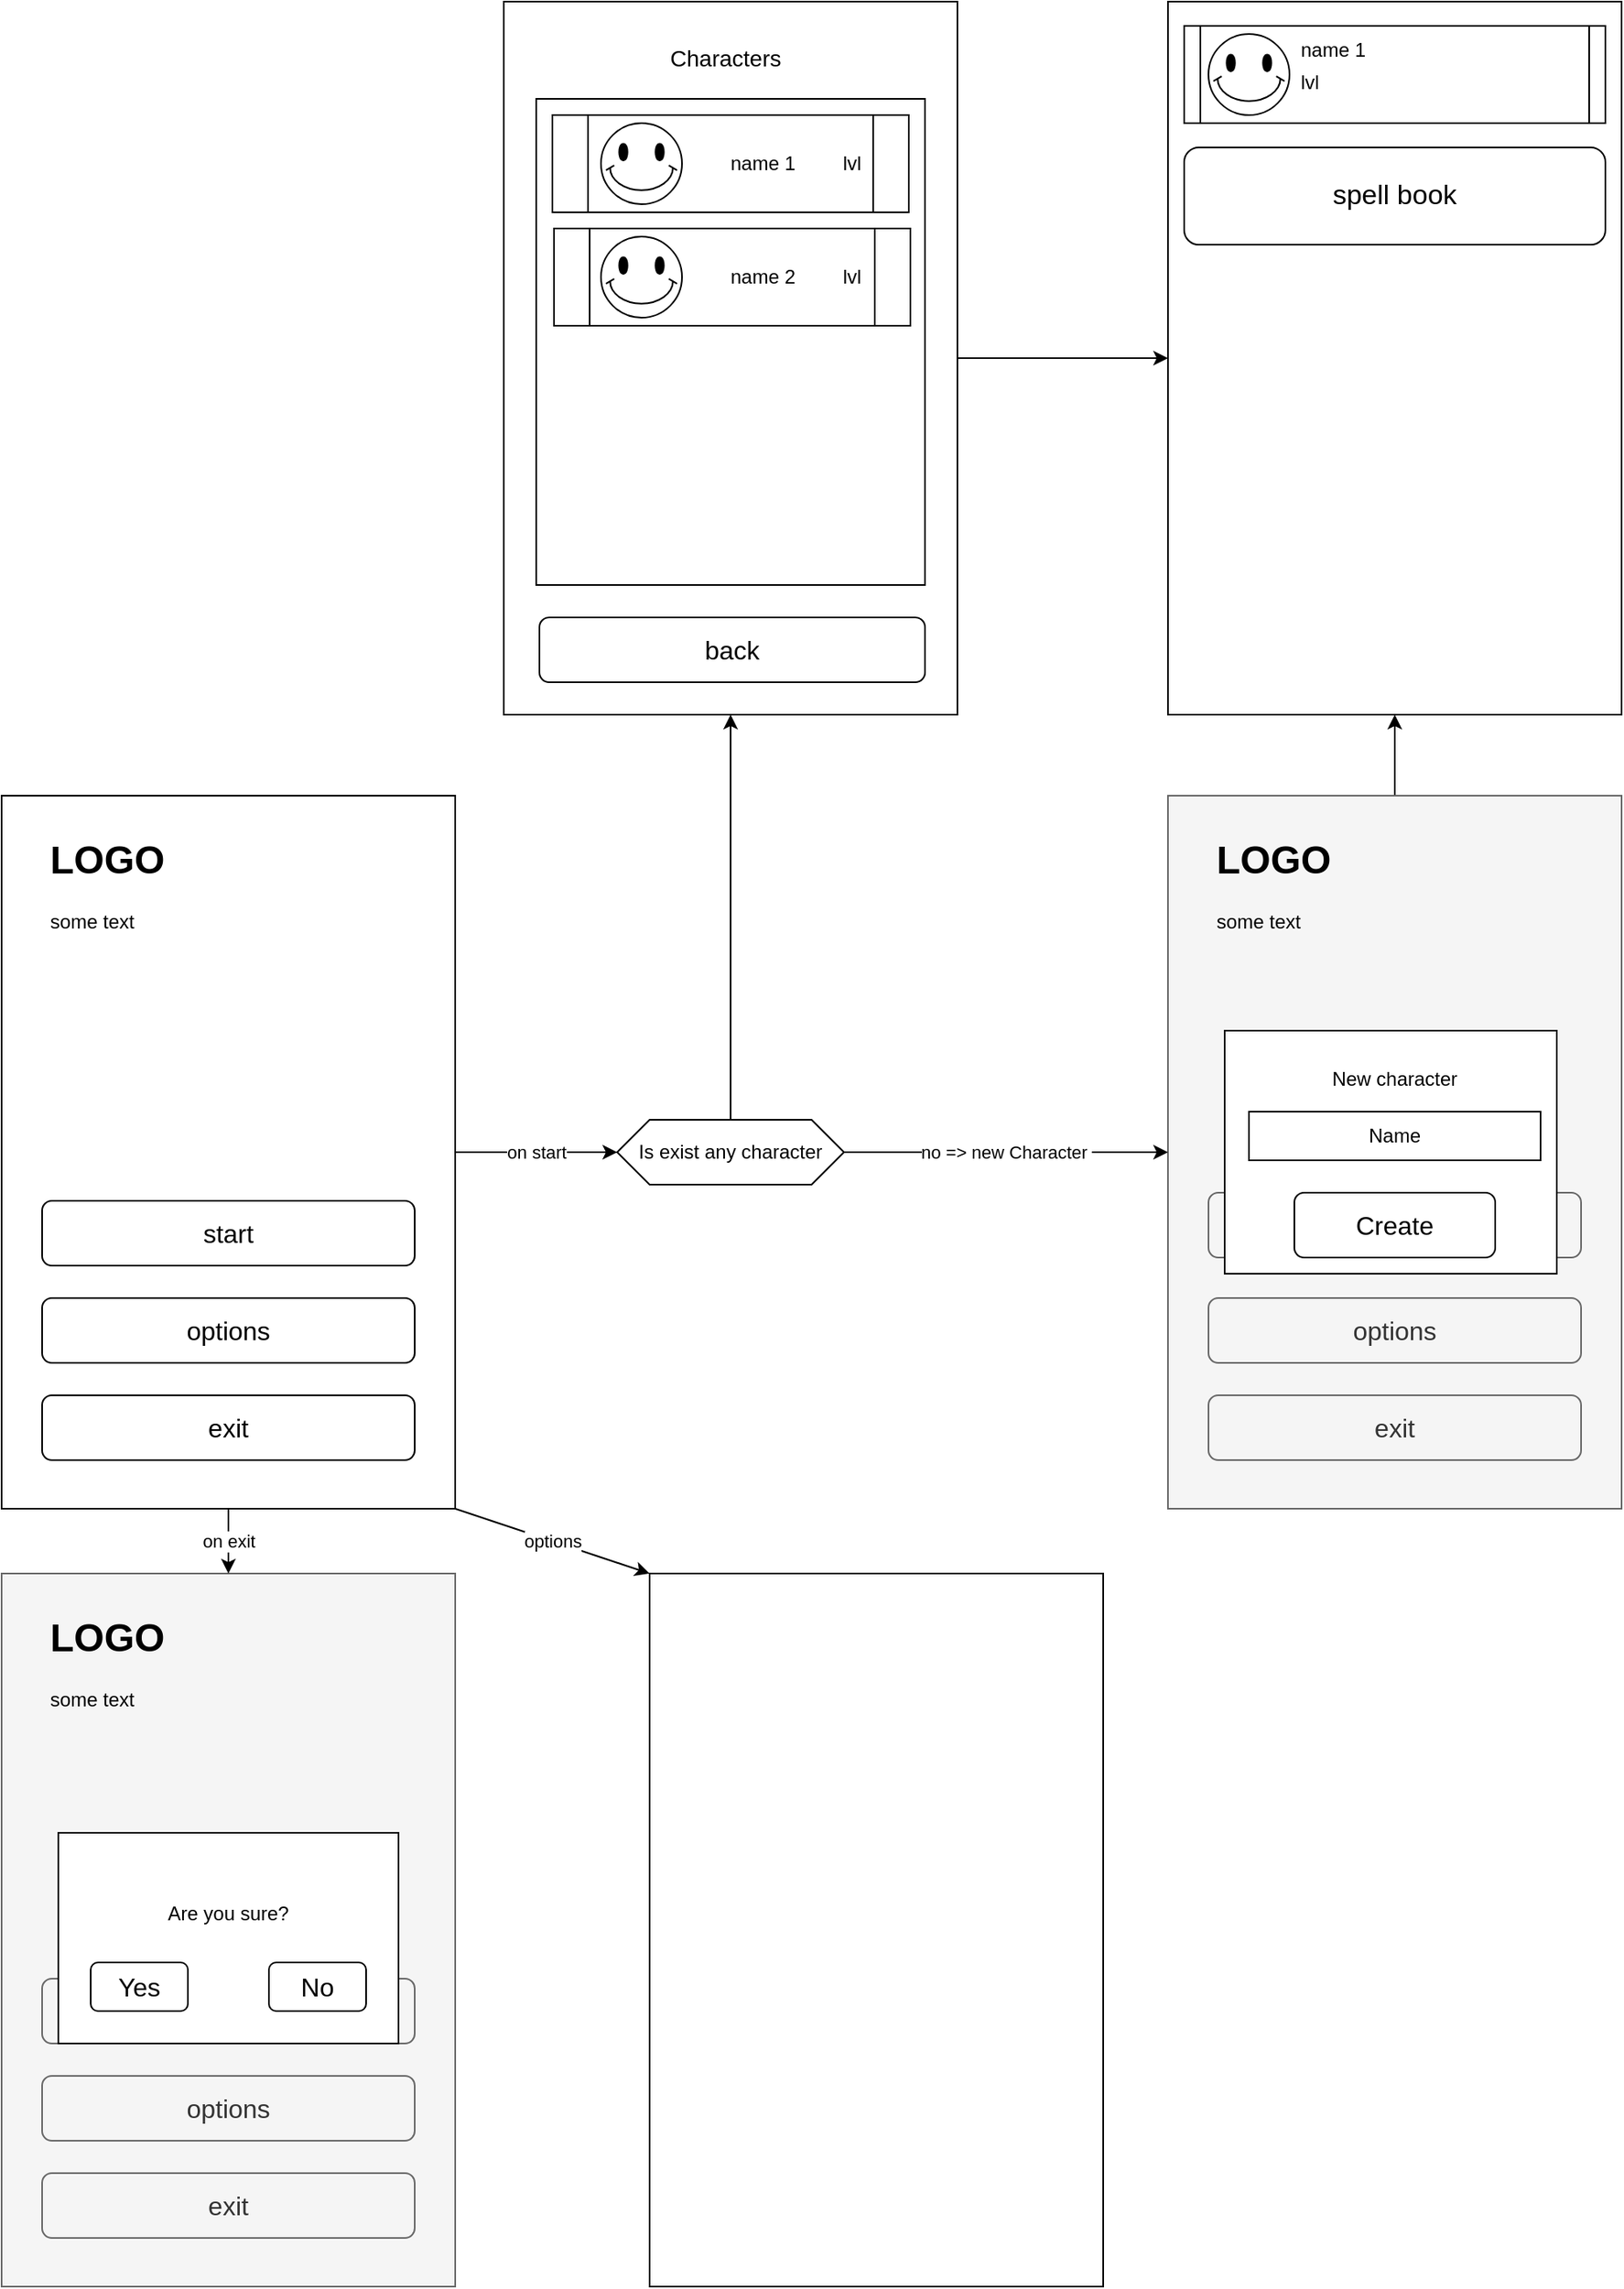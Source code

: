 <mxfile version="13.7.9" type="github">
  <diagram id="aBniZHlXKUAYQsy9Y0dU" name="Page-1">
    <mxGraphModel dx="1142" dy="1903" grid="1" gridSize="10" guides="1" tooltips="1" connect="1" arrows="1" fold="1" page="1" pageScale="1" pageWidth="827" pageHeight="1169" math="0" shadow="0">
      <root>
        <mxCell id="0" />
        <mxCell id="1" parent="0" />
        <mxCell id="r5Q07ow4xROfVBouFqMC-16" value="options" style="rounded=0;orthogonalLoop=1;jettySize=auto;html=1;exitX=1;exitY=1;exitDx=0;exitDy=0;entryX=0;entryY=0;entryDx=0;entryDy=0;" parent="1" source="r5Q07ow4xROfVBouFqMC-1" target="r5Q07ow4xROfVBouFqMC-17" edge="1">
          <mxGeometry relative="1" as="geometry">
            <mxPoint x="420" y="540" as="targetPoint" />
          </mxGeometry>
        </mxCell>
        <mxCell id="r5Q07ow4xROfVBouFqMC-1" value="" style="rounded=0;whiteSpace=wrap;html=1;" parent="1" vertex="1">
          <mxGeometry x="40" y="40" width="280" height="440" as="geometry" />
        </mxCell>
        <mxCell id="r5Q07ow4xROfVBouFqMC-2" value="start" style="rounded=1;whiteSpace=wrap;html=1;fontSize=16;" parent="1" vertex="1">
          <mxGeometry x="65" y="290" width="230" height="40" as="geometry" />
        </mxCell>
        <mxCell id="r5Q07ow4xROfVBouFqMC-3" value="options" style="rounded=1;whiteSpace=wrap;html=1;fontSize=16;" parent="1" vertex="1">
          <mxGeometry x="65" y="350" width="230" height="40" as="geometry" />
        </mxCell>
        <mxCell id="r5Q07ow4xROfVBouFqMC-4" value="exit" style="rounded=1;whiteSpace=wrap;html=1;fontSize=16;" parent="1" vertex="1">
          <mxGeometry x="65" y="410" width="230" height="40" as="geometry" />
        </mxCell>
        <mxCell id="r5Q07ow4xROfVBouFqMC-7" value="&lt;h1&gt;LOGO&lt;/h1&gt;&lt;div&gt;some text&lt;/div&gt;" style="text;html=1;strokeColor=none;fillColor=none;spacing=5;spacingTop=-20;whiteSpace=wrap;overflow=hidden;rounded=0;align=left;" parent="1" vertex="1">
          <mxGeometry x="65" y="60" width="225" height="150" as="geometry" />
        </mxCell>
        <mxCell id="r5Q07ow4xROfVBouFqMC-8" value="" style="rounded=0;whiteSpace=wrap;html=1;fillColor=#f5f5f5;strokeColor=#666666;fontColor=#333333;" parent="1" vertex="1">
          <mxGeometry x="40" y="520" width="280" height="440" as="geometry" />
        </mxCell>
        <mxCell id="r5Q07ow4xROfVBouFqMC-9" value="start" style="rounded=1;whiteSpace=wrap;html=1;fillColor=#f5f5f5;strokeColor=#666666;fontColor=#333333;" parent="1" vertex="1">
          <mxGeometry x="65" y="770" width="230" height="40" as="geometry" />
        </mxCell>
        <mxCell id="r5Q07ow4xROfVBouFqMC-10" value="options" style="rounded=1;whiteSpace=wrap;html=1;fillColor=#f5f5f5;strokeColor=#666666;fontColor=#333333;fontSize=16;" parent="1" vertex="1">
          <mxGeometry x="65" y="830" width="230" height="40" as="geometry" />
        </mxCell>
        <mxCell id="r5Q07ow4xROfVBouFqMC-11" value="exit" style="rounded=1;whiteSpace=wrap;html=1;fillColor=#f5f5f5;strokeColor=#666666;fontColor=#333333;fontSize=16;" parent="1" vertex="1">
          <mxGeometry x="65" y="890" width="230" height="40" as="geometry" />
        </mxCell>
        <mxCell id="r5Q07ow4xROfVBouFqMC-12" value="&lt;h1&gt;LOGO&lt;/h1&gt;&lt;div&gt;some text&lt;/div&gt;" style="text;html=1;strokeColor=none;fillColor=none;spacing=5;spacingTop=-20;whiteSpace=wrap;overflow=hidden;rounded=0;align=left;" parent="1" vertex="1">
          <mxGeometry x="65" y="540" width="225" height="150" as="geometry" />
        </mxCell>
        <mxCell id="r5Q07ow4xROfVBouFqMC-13" value="on exit" style="endArrow=classic;html=1;exitX=0.5;exitY=1;exitDx=0;exitDy=0;entryX=0.5;entryY=0;entryDx=0;entryDy=0;" parent="1" source="r5Q07ow4xROfVBouFqMC-1" target="r5Q07ow4xROfVBouFqMC-8" edge="1">
          <mxGeometry width="50" height="50" relative="1" as="geometry">
            <mxPoint x="180" y="540" as="sourcePoint" />
            <mxPoint x="230" y="490" as="targetPoint" />
          </mxGeometry>
        </mxCell>
        <mxCell id="r5Q07ow4xROfVBouFqMC-14" value="on start" style="endArrow=classic;html=1;exitX=1;exitY=0.5;exitDx=0;exitDy=0;entryX=0;entryY=0.5;entryDx=0;entryDy=0;" parent="1" source="r5Q07ow4xROfVBouFqMC-1" target="fP1cCntkiwPbsJFRUNOq-16" edge="1">
          <mxGeometry width="50" height="50" relative="1" as="geometry">
            <mxPoint x="330" y="310" as="sourcePoint" />
            <mxPoint x="400" y="260" as="targetPoint" />
          </mxGeometry>
        </mxCell>
        <mxCell id="r5Q07ow4xROfVBouFqMC-17" value="" style="rounded=0;whiteSpace=wrap;html=1;" parent="1" vertex="1">
          <mxGeometry x="440" y="520" width="280" height="440" as="geometry" />
        </mxCell>
        <mxCell id="r5Q07ow4xROfVBouFqMC-18" value="" style="rounded=0;whiteSpace=wrap;html=1;align=left;" parent="1" vertex="1">
          <mxGeometry x="75" y="680" width="210" height="130" as="geometry" />
        </mxCell>
        <mxCell id="r5Q07ow4xROfVBouFqMC-19" value="Are you sure?" style="text;html=1;strokeColor=none;fillColor=none;align=center;verticalAlign=middle;whiteSpace=wrap;rounded=0;" parent="1" vertex="1">
          <mxGeometry x="105" y="720" width="150" height="20" as="geometry" />
        </mxCell>
        <mxCell id="r5Q07ow4xROfVBouFqMC-20" value="No" style="rounded=1;whiteSpace=wrap;html=1;align=center;fillColor=#FFFFFF;fontSize=16;" parent="1" vertex="1">
          <mxGeometry x="205" y="760" width="60" height="30" as="geometry" />
        </mxCell>
        <mxCell id="r5Q07ow4xROfVBouFqMC-21" value="Yes" style="rounded=1;whiteSpace=wrap;html=1;align=center;fillColor=#FFFFFF;fontSize=16;" parent="1" vertex="1">
          <mxGeometry x="95" y="760" width="60" height="30" as="geometry" />
        </mxCell>
        <mxCell id="fP1cCntkiwPbsJFRUNOq-39" style="edgeStyle=orthogonalEdgeStyle;rounded=0;orthogonalLoop=1;jettySize=auto;html=1;exitX=0.5;exitY=0;exitDx=0;exitDy=0;entryX=0.5;entryY=1;entryDx=0;entryDy=0;" edge="1" parent="1" source="fP1cCntkiwPbsJFRUNOq-6" target="fP1cCntkiwPbsJFRUNOq-40">
          <mxGeometry relative="1" as="geometry">
            <mxPoint x="900" as="targetPoint" />
          </mxGeometry>
        </mxCell>
        <mxCell id="fP1cCntkiwPbsJFRUNOq-6" value="" style="rounded=0;whiteSpace=wrap;html=1;fillColor=#f5f5f5;strokeColor=#666666;fontColor=#333333;" vertex="1" parent="1">
          <mxGeometry x="760" y="40" width="280" height="440" as="geometry" />
        </mxCell>
        <mxCell id="fP1cCntkiwPbsJFRUNOq-7" value="start" style="rounded=1;whiteSpace=wrap;html=1;fillColor=#f5f5f5;strokeColor=#666666;fontColor=#333333;" vertex="1" parent="1">
          <mxGeometry x="785" y="285" width="230" height="40" as="geometry" />
        </mxCell>
        <mxCell id="fP1cCntkiwPbsJFRUNOq-8" value="options" style="rounded=1;whiteSpace=wrap;html=1;fillColor=#f5f5f5;strokeColor=#666666;fontColor=#333333;fontSize=16;" vertex="1" parent="1">
          <mxGeometry x="785" y="350" width="230" height="40" as="geometry" />
        </mxCell>
        <mxCell id="fP1cCntkiwPbsJFRUNOq-9" value="exit" style="rounded=1;whiteSpace=wrap;html=1;fillColor=#f5f5f5;strokeColor=#666666;fontColor=#333333;fontSize=16;" vertex="1" parent="1">
          <mxGeometry x="785" y="410" width="230" height="40" as="geometry" />
        </mxCell>
        <mxCell id="fP1cCntkiwPbsJFRUNOq-10" value="&lt;h1&gt;LOGO&lt;/h1&gt;&lt;div&gt;some text&lt;/div&gt;" style="text;html=1;spacing=5;spacingTop=-20;whiteSpace=wrap;overflow=hidden;rounded=0;align=left;" vertex="1" parent="1">
          <mxGeometry x="785" y="60" width="225" height="150" as="geometry" />
        </mxCell>
        <mxCell id="fP1cCntkiwPbsJFRUNOq-11" value="" style="rounded=0;whiteSpace=wrap;html=1;" vertex="1" parent="1">
          <mxGeometry x="795" y="185" width="205" height="150" as="geometry" />
        </mxCell>
        <mxCell id="fP1cCntkiwPbsJFRUNOq-12" value="Name" style="rounded=0;whiteSpace=wrap;html=1;" vertex="1" parent="1">
          <mxGeometry x="810" y="235" width="180" height="30" as="geometry" />
        </mxCell>
        <mxCell id="fP1cCntkiwPbsJFRUNOq-13" value="New character" style="text;html=1;strokeColor=none;fillColor=none;align=center;verticalAlign=middle;whiteSpace=wrap;rounded=0;" vertex="1" parent="1">
          <mxGeometry x="810" y="205" width="180" height="20" as="geometry" />
        </mxCell>
        <mxCell id="fP1cCntkiwPbsJFRUNOq-14" value="Create" style="rounded=1;whiteSpace=wrap;html=1;fontSize=16;" vertex="1" parent="1">
          <mxGeometry x="838" y="285" width="124" height="40" as="geometry" />
        </mxCell>
        <mxCell id="fP1cCntkiwPbsJFRUNOq-17" value="no =&amp;gt; new Character&amp;nbsp;" style="edgeStyle=orthogonalEdgeStyle;rounded=0;orthogonalLoop=1;jettySize=auto;html=1;exitX=1;exitY=0.5;exitDx=0;exitDy=0;entryX=0;entryY=0.5;entryDx=0;entryDy=0;" edge="1" parent="1" source="fP1cCntkiwPbsJFRUNOq-16" target="fP1cCntkiwPbsJFRUNOq-6">
          <mxGeometry relative="1" as="geometry" />
        </mxCell>
        <mxCell id="fP1cCntkiwPbsJFRUNOq-18" style="edgeStyle=orthogonalEdgeStyle;rounded=0;orthogonalLoop=1;jettySize=auto;html=1;exitX=0.5;exitY=0;exitDx=0;exitDy=0;entryX=0.5;entryY=1;entryDx=0;entryDy=0;" edge="1" parent="1" source="fP1cCntkiwPbsJFRUNOq-16" target="fP1cCntkiwPbsJFRUNOq-19">
          <mxGeometry relative="1" as="geometry">
            <mxPoint x="490" y="-10" as="targetPoint" />
          </mxGeometry>
        </mxCell>
        <mxCell id="fP1cCntkiwPbsJFRUNOq-16" value="Is exist any character" style="shape=hexagon;perimeter=hexagonPerimeter2;whiteSpace=wrap;html=1;fixedSize=1;" vertex="1" parent="1">
          <mxGeometry x="420" y="240" width="140" height="40" as="geometry" />
        </mxCell>
        <mxCell id="fP1cCntkiwPbsJFRUNOq-38" style="edgeStyle=orthogonalEdgeStyle;rounded=0;orthogonalLoop=1;jettySize=auto;html=1;exitX=1;exitY=0.5;exitDx=0;exitDy=0;entryX=0;entryY=0.5;entryDx=0;entryDy=0;" edge="1" parent="1" source="fP1cCntkiwPbsJFRUNOq-19" target="fP1cCntkiwPbsJFRUNOq-40">
          <mxGeometry relative="1" as="geometry">
            <mxPoint x="740" y="-230" as="targetPoint" />
          </mxGeometry>
        </mxCell>
        <mxCell id="fP1cCntkiwPbsJFRUNOq-19" value="" style="rounded=0;whiteSpace=wrap;html=1;" vertex="1" parent="1">
          <mxGeometry x="350" y="-450" width="280" height="440" as="geometry" />
        </mxCell>
        <mxCell id="fP1cCntkiwPbsJFRUNOq-28" value="&lt;font style=&quot;font-size: 14px&quot;&gt;Characters&lt;/font&gt;" style="text;html=1;strokeColor=none;fillColor=none;align=center;verticalAlign=middle;whiteSpace=wrap;rounded=0;" vertex="1" parent="1">
          <mxGeometry x="374" y="-430" width="226" height="30" as="geometry" />
        </mxCell>
        <mxCell id="fP1cCntkiwPbsJFRUNOq-29" value="" style="rounded=0;whiteSpace=wrap;html=1;" vertex="1" parent="1">
          <mxGeometry x="370" y="-390" width="240" height="300" as="geometry" />
        </mxCell>
        <mxCell id="fP1cCntkiwPbsJFRUNOq-31" value="back" style="rounded=1;whiteSpace=wrap;html=1;fontSize=16;" vertex="1" parent="1">
          <mxGeometry x="372" y="-70" width="238" height="40" as="geometry" />
        </mxCell>
        <mxCell id="fP1cCntkiwPbsJFRUNOq-32" value="" style="shape=process;whiteSpace=wrap;html=1;backgroundOutline=1;" vertex="1" parent="1">
          <mxGeometry x="380" y="-380" width="220" height="60" as="geometry" />
        </mxCell>
        <mxCell id="fP1cCntkiwPbsJFRUNOq-33" value="" style="shape=process;whiteSpace=wrap;html=1;backgroundOutline=1;" vertex="1" parent="1">
          <mxGeometry x="381" y="-310" width="220" height="60" as="geometry" />
        </mxCell>
        <mxCell id="fP1cCntkiwPbsJFRUNOq-34" value="" style="verticalLabelPosition=bottom;verticalAlign=top;html=1;shape=mxgraph.basic.smiley" vertex="1" parent="1">
          <mxGeometry x="410" y="-375" width="50" height="50" as="geometry" />
        </mxCell>
        <mxCell id="fP1cCntkiwPbsJFRUNOq-35" value="" style="verticalLabelPosition=bottom;verticalAlign=top;html=1;shape=mxgraph.basic.smiley" vertex="1" parent="1">
          <mxGeometry x="410" y="-305" width="50" height="50" as="geometry" />
        </mxCell>
        <mxCell id="fP1cCntkiwPbsJFRUNOq-36" value="name 1" style="text;html=1;strokeColor=none;fillColor=none;align=center;verticalAlign=middle;whiteSpace=wrap;rounded=0;" vertex="1" parent="1">
          <mxGeometry x="480" y="-360" width="60" height="20" as="geometry" />
        </mxCell>
        <mxCell id="fP1cCntkiwPbsJFRUNOq-37" value="name 2" style="text;html=1;strokeColor=none;fillColor=none;align=center;verticalAlign=middle;whiteSpace=wrap;rounded=0;" vertex="1" parent="1">
          <mxGeometry x="480" y="-290" width="60" height="20" as="geometry" />
        </mxCell>
        <mxCell id="fP1cCntkiwPbsJFRUNOq-40" value="" style="rounded=0;whiteSpace=wrap;html=1;" vertex="1" parent="1">
          <mxGeometry x="760" y="-450" width="280" height="440" as="geometry" />
        </mxCell>
        <mxCell id="fP1cCntkiwPbsJFRUNOq-45" value="" style="shape=process;whiteSpace=wrap;html=1;backgroundOutline=1;size=0.038;" vertex="1" parent="1">
          <mxGeometry x="770" y="-435" width="260" height="60" as="geometry" />
        </mxCell>
        <mxCell id="fP1cCntkiwPbsJFRUNOq-46" value="" style="verticalLabelPosition=bottom;verticalAlign=top;html=1;shape=mxgraph.basic.smiley" vertex="1" parent="1">
          <mxGeometry x="785" y="-430" width="50" height="50" as="geometry" />
        </mxCell>
        <mxCell id="fP1cCntkiwPbsJFRUNOq-47" value="name 1" style="text;html=1;strokeColor=none;fillColor=none;align=left;verticalAlign=middle;whiteSpace=wrap;rounded=0;" vertex="1" parent="1">
          <mxGeometry x="840" y="-430" width="60" height="20" as="geometry" />
        </mxCell>
        <mxCell id="fP1cCntkiwPbsJFRUNOq-48" value="lvl" style="text;html=1;strokeColor=none;fillColor=none;align=left;verticalAlign=middle;whiteSpace=wrap;rounded=0;" vertex="1" parent="1">
          <mxGeometry x="840" y="-410" width="40" height="20" as="geometry" />
        </mxCell>
        <mxCell id="fP1cCntkiwPbsJFRUNOq-49" value="lvl" style="text;html=1;strokeColor=none;fillColor=none;align=center;verticalAlign=middle;whiteSpace=wrap;rounded=0;" vertex="1" parent="1">
          <mxGeometry x="550" y="-360" width="30" height="20" as="geometry" />
        </mxCell>
        <mxCell id="fP1cCntkiwPbsJFRUNOq-50" value="lvl" style="text;html=1;strokeColor=none;fillColor=none;align=center;verticalAlign=middle;whiteSpace=wrap;rounded=0;" vertex="1" parent="1">
          <mxGeometry x="550" y="-290" width="30" height="20" as="geometry" />
        </mxCell>
        <mxCell id="fP1cCntkiwPbsJFRUNOq-51" value="&lt;font style=&quot;font-size: 17px&quot;&gt;spell book&lt;/font&gt;" style="rounded=1;whiteSpace=wrap;html=1;align=center;" vertex="1" parent="1">
          <mxGeometry x="770" y="-360" width="260" height="60" as="geometry" />
        </mxCell>
      </root>
    </mxGraphModel>
  </diagram>
</mxfile>
